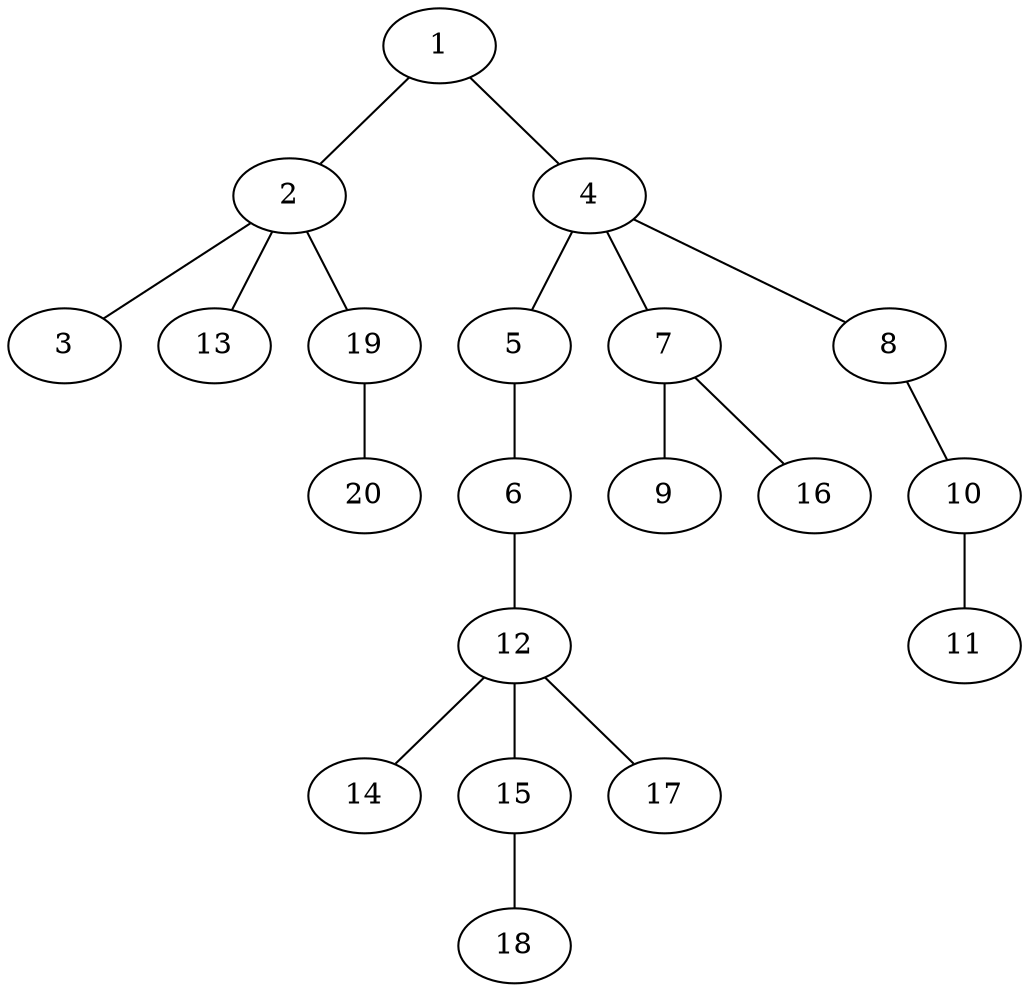 graph graphname {1--2
1--4
2--3
2--13
2--19
4--5
4--7
4--8
5--6
6--12
7--9
7--16
8--10
10--11
12--14
12--15
12--17
15--18
19--20
}